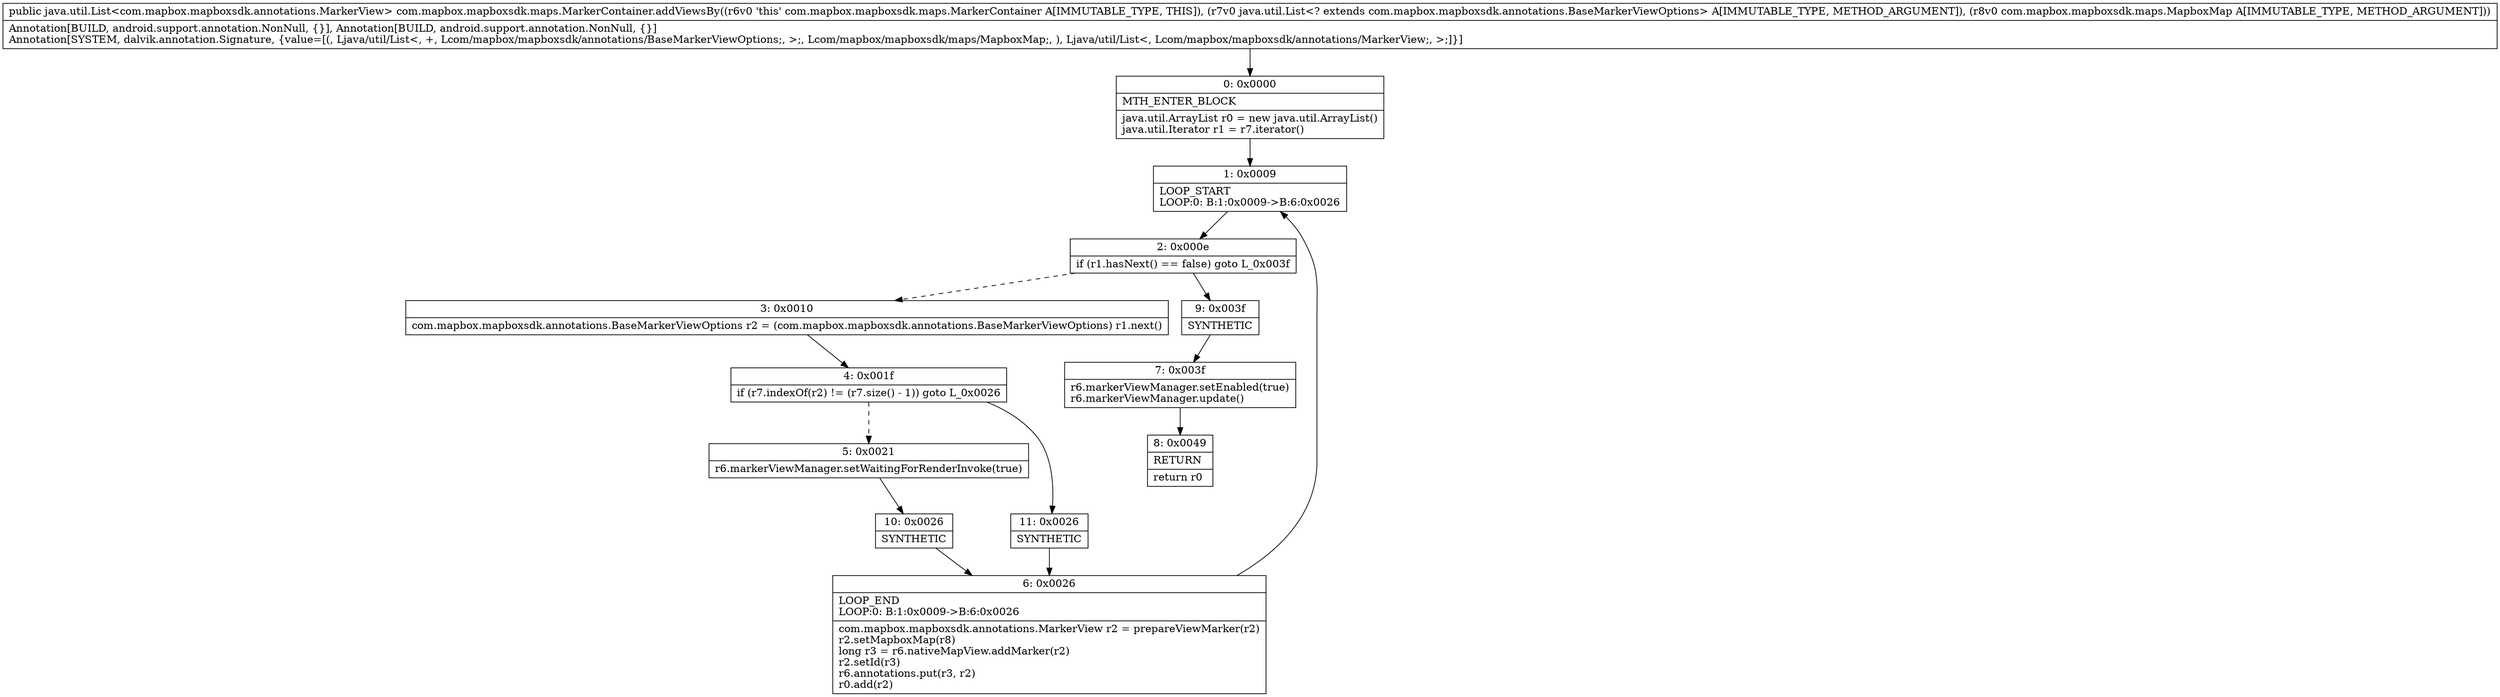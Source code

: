 digraph "CFG forcom.mapbox.mapboxsdk.maps.MarkerContainer.addViewsBy(Ljava\/util\/List;Lcom\/mapbox\/mapboxsdk\/maps\/MapboxMap;)Ljava\/util\/List;" {
Node_0 [shape=record,label="{0\:\ 0x0000|MTH_ENTER_BLOCK\l|java.util.ArrayList r0 = new java.util.ArrayList()\ljava.util.Iterator r1 = r7.iterator()\l}"];
Node_1 [shape=record,label="{1\:\ 0x0009|LOOP_START\lLOOP:0: B:1:0x0009\-\>B:6:0x0026\l}"];
Node_2 [shape=record,label="{2\:\ 0x000e|if (r1.hasNext() == false) goto L_0x003f\l}"];
Node_3 [shape=record,label="{3\:\ 0x0010|com.mapbox.mapboxsdk.annotations.BaseMarkerViewOptions r2 = (com.mapbox.mapboxsdk.annotations.BaseMarkerViewOptions) r1.next()\l}"];
Node_4 [shape=record,label="{4\:\ 0x001f|if (r7.indexOf(r2) != (r7.size() \- 1)) goto L_0x0026\l}"];
Node_5 [shape=record,label="{5\:\ 0x0021|r6.markerViewManager.setWaitingForRenderInvoke(true)\l}"];
Node_6 [shape=record,label="{6\:\ 0x0026|LOOP_END\lLOOP:0: B:1:0x0009\-\>B:6:0x0026\l|com.mapbox.mapboxsdk.annotations.MarkerView r2 = prepareViewMarker(r2)\lr2.setMapboxMap(r8)\llong r3 = r6.nativeMapView.addMarker(r2)\lr2.setId(r3)\lr6.annotations.put(r3, r2)\lr0.add(r2)\l}"];
Node_7 [shape=record,label="{7\:\ 0x003f|r6.markerViewManager.setEnabled(true)\lr6.markerViewManager.update()\l}"];
Node_8 [shape=record,label="{8\:\ 0x0049|RETURN\l|return r0\l}"];
Node_9 [shape=record,label="{9\:\ 0x003f|SYNTHETIC\l}"];
Node_10 [shape=record,label="{10\:\ 0x0026|SYNTHETIC\l}"];
Node_11 [shape=record,label="{11\:\ 0x0026|SYNTHETIC\l}"];
MethodNode[shape=record,label="{public java.util.List\<com.mapbox.mapboxsdk.annotations.MarkerView\> com.mapbox.mapboxsdk.maps.MarkerContainer.addViewsBy((r6v0 'this' com.mapbox.mapboxsdk.maps.MarkerContainer A[IMMUTABLE_TYPE, THIS]), (r7v0 java.util.List\<? extends com.mapbox.mapboxsdk.annotations.BaseMarkerViewOptions\> A[IMMUTABLE_TYPE, METHOD_ARGUMENT]), (r8v0 com.mapbox.mapboxsdk.maps.MapboxMap A[IMMUTABLE_TYPE, METHOD_ARGUMENT]))  | Annotation[BUILD, android.support.annotation.NonNull, \{\}], Annotation[BUILD, android.support.annotation.NonNull, \{\}]\lAnnotation[SYSTEM, dalvik.annotation.Signature, \{value=[(, Ljava\/util\/List\<, +, Lcom\/mapbox\/mapboxsdk\/annotations\/BaseMarkerViewOptions;, \>;, Lcom\/mapbox\/mapboxsdk\/maps\/MapboxMap;, ), Ljava\/util\/List\<, Lcom\/mapbox\/mapboxsdk\/annotations\/MarkerView;, \>;]\}]\l}"];
MethodNode -> Node_0;
Node_0 -> Node_1;
Node_1 -> Node_2;
Node_2 -> Node_3[style=dashed];
Node_2 -> Node_9;
Node_3 -> Node_4;
Node_4 -> Node_5[style=dashed];
Node_4 -> Node_11;
Node_5 -> Node_10;
Node_6 -> Node_1;
Node_7 -> Node_8;
Node_9 -> Node_7;
Node_10 -> Node_6;
Node_11 -> Node_6;
}

